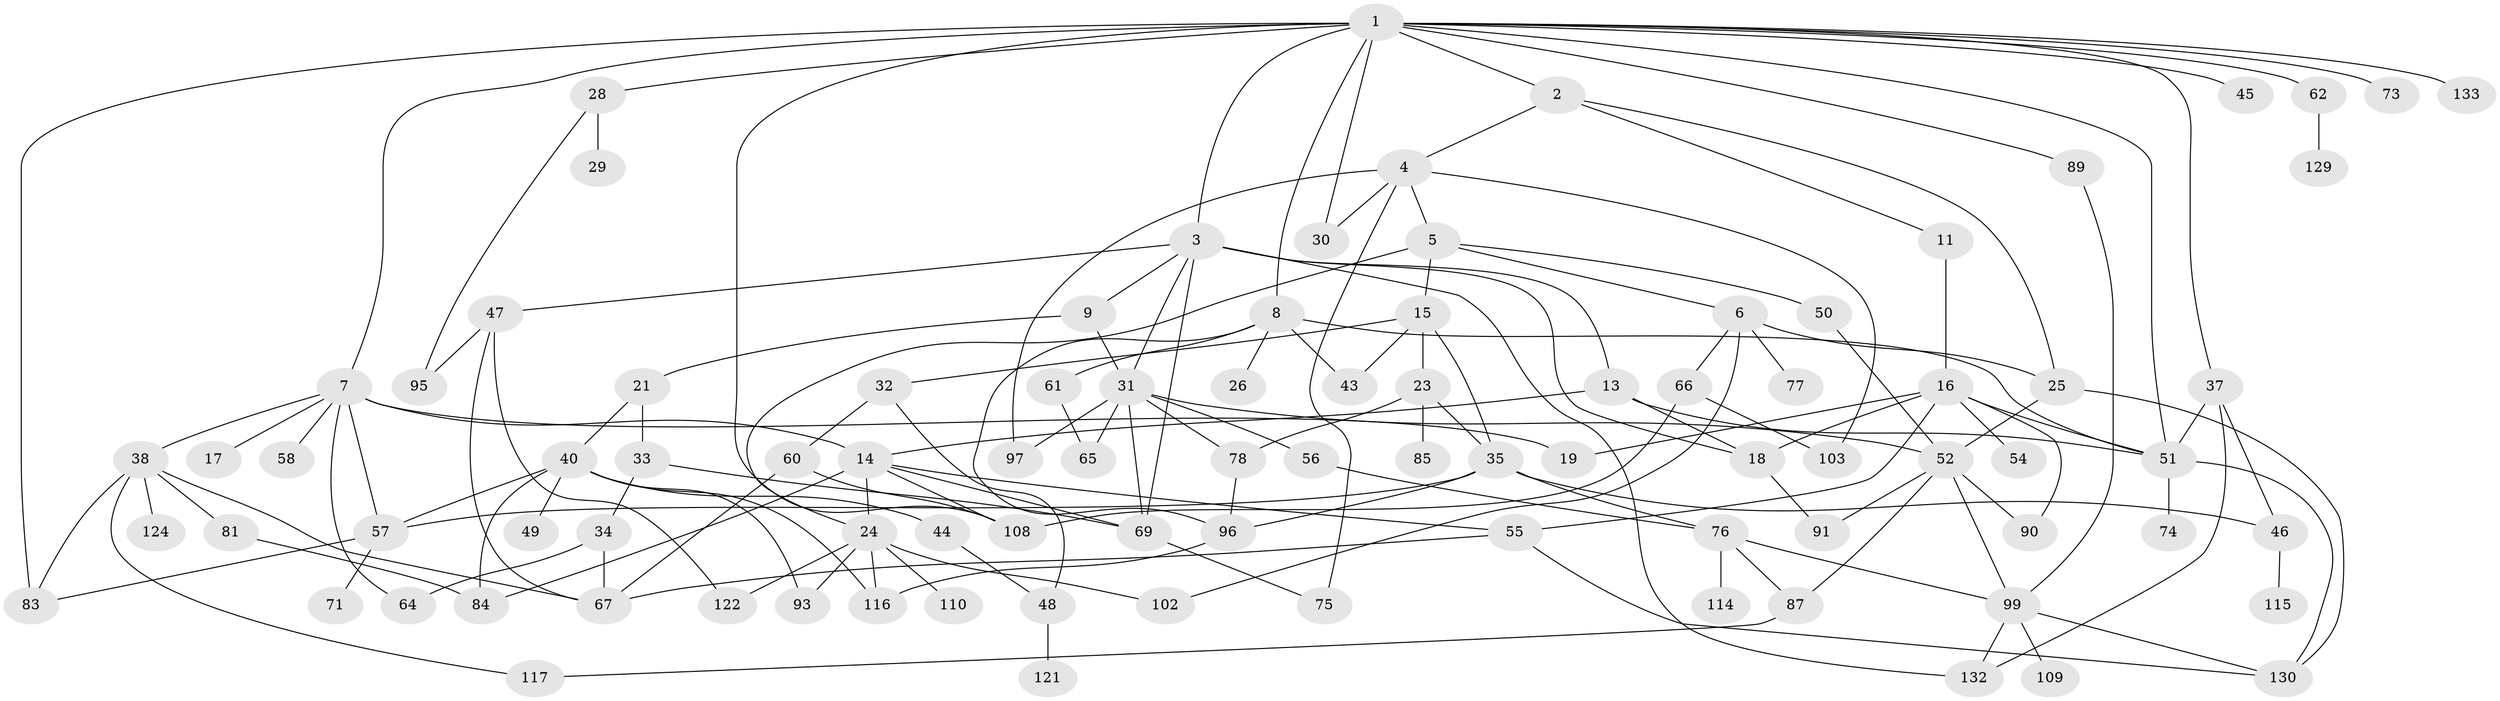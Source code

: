 // Generated by graph-tools (version 1.1) at 2025/51/02/27/25 19:51:37]
// undirected, 92 vertices, 152 edges
graph export_dot {
graph [start="1"]
  node [color=gray90,style=filled];
  1 [super="+12"];
  2;
  3 [super="+88"];
  4 [super="+86"];
  5;
  6 [super="+41"];
  7 [super="+10"];
  8;
  9 [super="+127"];
  11 [super="+113"];
  13 [super="+20"];
  14 [super="+39"];
  15 [super="+22"];
  16 [super="+101"];
  17;
  18 [super="+68"];
  19;
  21;
  23;
  24 [super="+27"];
  25 [super="+111"];
  26;
  28 [super="+98"];
  29;
  30 [super="+82"];
  31 [super="+36"];
  32;
  33;
  34 [super="+94"];
  35 [super="+53"];
  37 [super="+112"];
  38 [super="+63"];
  40 [super="+42"];
  43 [super="+135"];
  44;
  45 [super="+128"];
  46;
  47;
  48 [super="+92"];
  49;
  50;
  51 [super="+72"];
  52 [super="+70"];
  54 [super="+125"];
  55;
  56;
  57 [super="+59"];
  58;
  60 [super="+134"];
  61;
  62 [super="+80"];
  64;
  65 [super="+100"];
  66;
  67 [super="+118"];
  69 [super="+104"];
  71;
  73;
  74 [super="+105"];
  75;
  76 [super="+79"];
  77;
  78;
  81;
  83 [super="+106"];
  84 [super="+126"];
  85 [super="+107"];
  87 [super="+120"];
  89;
  90;
  91;
  93;
  95;
  96 [super="+131"];
  97;
  99 [super="+119"];
  102;
  103;
  108 [super="+123"];
  109;
  110;
  114;
  115;
  116;
  117;
  121;
  122;
  124;
  129;
  130;
  132;
  133;
  1 -- 2;
  1 -- 3;
  1 -- 7;
  1 -- 8;
  1 -- 28;
  1 -- 37;
  1 -- 45;
  1 -- 62;
  1 -- 89;
  1 -- 51;
  1 -- 133;
  1 -- 73;
  1 -- 108;
  1 -- 83 [weight=2];
  1 -- 30;
  2 -- 4;
  2 -- 11;
  2 -- 25;
  3 -- 9;
  3 -- 13;
  3 -- 31;
  3 -- 47;
  3 -- 69;
  3 -- 132;
  3 -- 18;
  4 -- 5;
  4 -- 30;
  4 -- 103;
  4 -- 97;
  4 -- 75;
  5 -- 6;
  5 -- 15;
  5 -- 24;
  5 -- 50;
  6 -- 66;
  6 -- 77;
  6 -- 25;
  6 -- 102;
  7 -- 14;
  7 -- 17;
  7 -- 57;
  7 -- 58;
  7 -- 64;
  7 -- 19;
  7 -- 38;
  8 -- 26;
  8 -- 61;
  8 -- 96;
  8 -- 51;
  8 -- 43;
  9 -- 21;
  9 -- 31;
  11 -- 16;
  13 -- 18;
  13 -- 51;
  13 -- 14;
  14 -- 69;
  14 -- 108;
  14 -- 84;
  14 -- 55;
  14 -- 24;
  15 -- 43;
  15 -- 35;
  15 -- 32;
  15 -- 23;
  16 -- 18;
  16 -- 19;
  16 -- 51;
  16 -- 54;
  16 -- 55;
  16 -- 90;
  18 -- 91;
  21 -- 33;
  21 -- 40;
  23 -- 35;
  23 -- 85;
  23 -- 78;
  24 -- 110;
  24 -- 122;
  24 -- 116;
  24 -- 102;
  24 -- 93;
  25 -- 130;
  25 -- 52;
  28 -- 29;
  28 -- 95;
  31 -- 52;
  31 -- 97;
  31 -- 65;
  31 -- 56;
  31 -- 78;
  31 -- 69;
  32 -- 48;
  32 -- 60;
  33 -- 34 [weight=2];
  33 -- 69;
  34 -- 64;
  34 -- 67;
  35 -- 46;
  35 -- 76;
  35 -- 57;
  35 -- 96;
  37 -- 46;
  37 -- 132;
  37 -- 51;
  38 -- 81;
  38 -- 83;
  38 -- 117;
  38 -- 124;
  38 -- 67;
  40 -- 44;
  40 -- 84;
  40 -- 93;
  40 -- 49;
  40 -- 116;
  40 -- 57;
  44 -- 48;
  46 -- 115;
  47 -- 67;
  47 -- 122;
  47 -- 95;
  48 -- 121;
  50 -- 52;
  51 -- 130;
  51 -- 74;
  52 -- 87;
  52 -- 90;
  52 -- 91;
  52 -- 99;
  55 -- 67;
  55 -- 130;
  56 -- 76;
  57 -- 71;
  57 -- 83;
  60 -- 108;
  60 -- 67;
  61 -- 65;
  62 -- 129;
  66 -- 103;
  66 -- 108;
  69 -- 75;
  76 -- 99;
  76 -- 87;
  76 -- 114;
  78 -- 96;
  81 -- 84;
  87 -- 117;
  89 -- 99;
  96 -- 116;
  99 -- 109;
  99 -- 132;
  99 -- 130;
}
